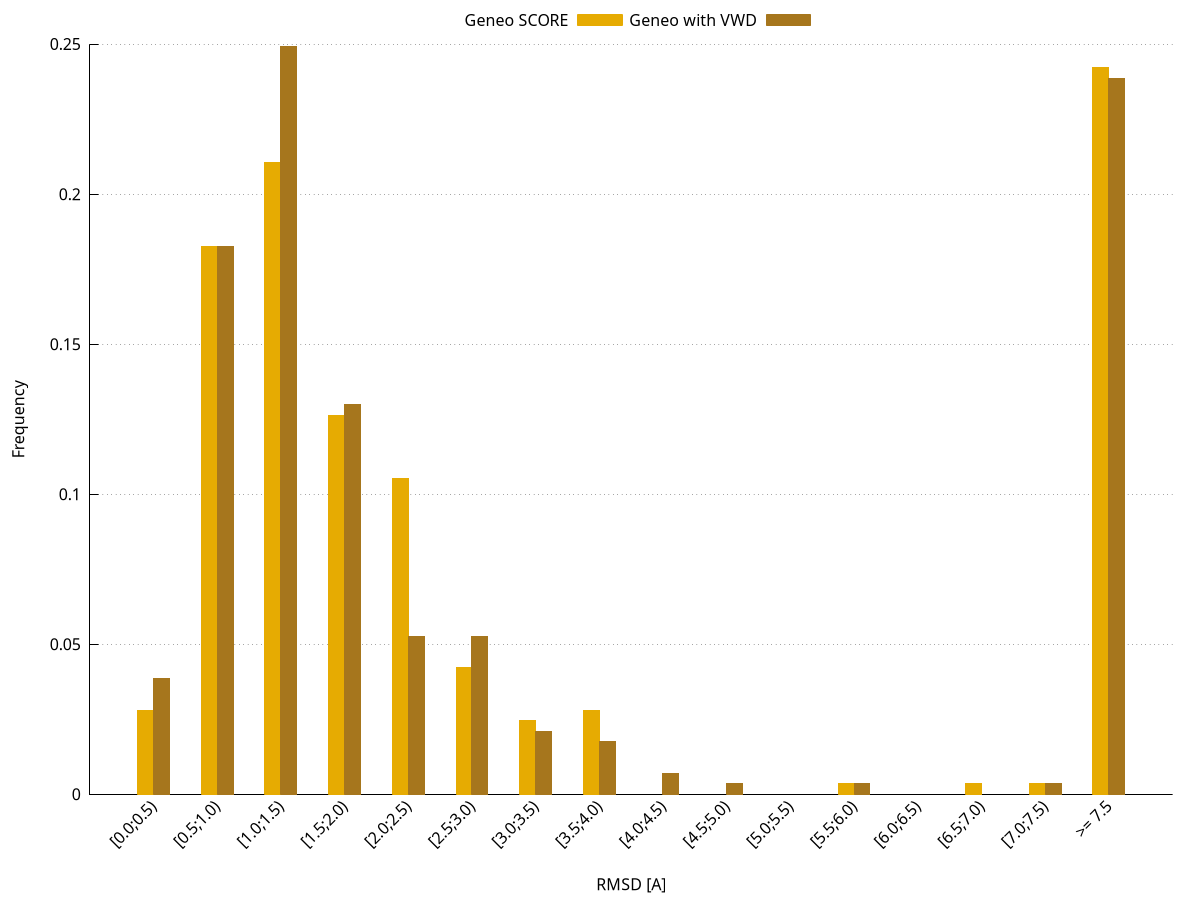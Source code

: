 # output format
set terminal pdf size 20,10 enhanced font ",40"

# background grid
set style line 11 lc rgb '#000000' lt 1
set border back 3 ls 11
set tics nomirror in
set style line 12 lc rgb '#202020' lt 0 lw 1
set grid ls 12
set grid ytics noxtics

# colors
set style line 1 lt 1 lc rgb '#1B9E77' # dark teal
set style line 2 lt 1 lc rgb '#D95F02' # dark orange
set style line 3 lt 1 lc rgb '#7570B3' # dark lilac
set style line 4 lt 1 lc rgb '#E7298A' # dark magenta
set style line 5 lt 1 lc rgb '#66A61E' # dark lime green
set style line 6 lt 1 lc rgb '#E6AB02' # dark banana
set style line 7 lt 1 lc rgb '#A6761D' # dark tan
set style line 8 lt 1 lc rgb '#666666' # dark gray

# define the data layout
set style data histograms
set style fill solid

# define labels and tics
set xtics rotate by 45 right scale 0
set xlabel "RMSD [A]"
set ylabel "Frequency"
set key above

# plot commands
plot '-' using 2:xtic(1) ls 6 title "Geneo SCORE",\
     '-' using 2:xtic(1) ls 7 title "Geneo with VWD"

"[0.0;0.5)" 0.028070175438596492
"[0.5;1.0)" 0.1824561403508772
"[1.0;1.5)" 0.21052631578947367
"[1.5;2.0)" 0.12631578947368421
"[2.0;2.5)" 0.10526315789473684
"[2.5;3.0)" 0.042105263157894736
"[3.0;3.5)" 0.02456140350877193
"[3.5;4.0)" 0.028070175438596492
"[4.0;4.5)" 0.0
"[4.5;5.0)" 0.0
"[5.0;5.5)" 0.0
"[5.5;6.0)" 0.0035087719298245615
"[6.0;6.5)" 0.0
"[6.5;7.0)" 0.0035087719298245615
"[7.0;7.5)" 0.0035087719298245615
">= 7.5" 0.24210526315789474

e

"[0.0;0.5)" 0.03859649122807018
"[0.5;1.0)" 0.1824561403508772
"[1.0;1.5)" 0.24912280701754386
"[1.5;2.0)" 0.12982456140350876
"[2.0;2.5)" 0.05263157894736842
"[2.5;3.0)" 0.05263157894736842
"[3.0;3.5)" 0.021052631578947368
"[3.5;4.0)" 0.017543859649122806
"[4.0;4.5)" 0.007017543859649123
"[4.5;5.0)" 0.0035087719298245615
"[5.0;5.5)" 0.0
"[5.5;6.0)" 0.0035087719298245615
"[6.0;6.5)" 0.0
"[6.5;7.0)" 0.0
"[7.0;7.5)" 0.0035087719298245615
">= 7.5" 0.23859649122807017
e
